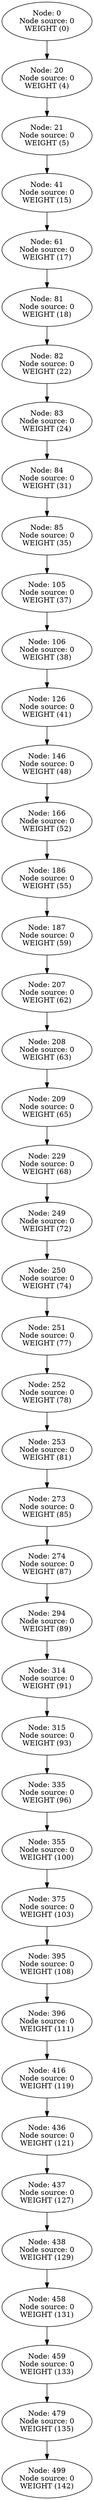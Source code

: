 digraph {
	499 [label="Node: 499
Node source: 0
WEIGHT (142)"]
	479 [label="Node: 479
Node source: 0
WEIGHT (135)"]
	459 [label="Node: 459
Node source: 0
WEIGHT (133)"]
	458 [label="Node: 458
Node source: 0
WEIGHT (131)"]
	438 [label="Node: 438
Node source: 0
WEIGHT (129)"]
	437 [label="Node: 437
Node source: 0
WEIGHT (127)"]
	436 [label="Node: 436
Node source: 0
WEIGHT (121)"]
	416 [label="Node: 416
Node source: 0
WEIGHT (119)"]
	396 [label="Node: 396
Node source: 0
WEIGHT (111)"]
	395 [label="Node: 395
Node source: 0
WEIGHT (108)"]
	375 [label="Node: 375
Node source: 0
WEIGHT (103)"]
	355 [label="Node: 355
Node source: 0
WEIGHT (100)"]
	335 [label="Node: 335
Node source: 0
WEIGHT (96)"]
	315 [label="Node: 315
Node source: 0
WEIGHT (93)"]
	314 [label="Node: 314
Node source: 0
WEIGHT (91)"]
	294 [label="Node: 294
Node source: 0
WEIGHT (89)"]
	274 [label="Node: 274
Node source: 0
WEIGHT (87)"]
	273 [label="Node: 273
Node source: 0
WEIGHT (85)"]
	253 [label="Node: 253
Node source: 0
WEIGHT (81)"]
	252 [label="Node: 252
Node source: 0
WEIGHT (78)"]
	251 [label="Node: 251
Node source: 0
WEIGHT (77)"]
	250 [label="Node: 250
Node source: 0
WEIGHT (74)"]
	249 [label="Node: 249
Node source: 0
WEIGHT (72)"]
	229 [label="Node: 229
Node source: 0
WEIGHT (68)"]
	209 [label="Node: 209
Node source: 0
WEIGHT (65)"]
	208 [label="Node: 208
Node source: 0
WEIGHT (63)"]
	207 [label="Node: 207
Node source: 0
WEIGHT (62)"]
	187 [label="Node: 187
Node source: 0
WEIGHT (59)"]
	186 [label="Node: 186
Node source: 0
WEIGHT (55)"]
	166 [label="Node: 166
Node source: 0
WEIGHT (52)"]
	146 [label="Node: 146
Node source: 0
WEIGHT (48)"]
	126 [label="Node: 126
Node source: 0
WEIGHT (41)"]
	106 [label="Node: 106
Node source: 0
WEIGHT (38)"]
	105 [label="Node: 105
Node source: 0
WEIGHT (37)"]
	85 [label="Node: 85
Node source: 0
WEIGHT (35)"]
	84 [label="Node: 84
Node source: 0
WEIGHT (31)"]
	83 [label="Node: 83
Node source: 0
WEIGHT (24)"]
	82 [label="Node: 82
Node source: 0
WEIGHT (22)"]
	81 [label="Node: 81
Node source: 0
WEIGHT (18)"]
	61 [label="Node: 61
Node source: 0
WEIGHT (17)"]
	41 [label="Node: 41
Node source: 0
WEIGHT (15)"]
	21 [label="Node: 21
Node source: 0
WEIGHT (5)"]
	20 [label="Node: 20
Node source: 0
WEIGHT (4)"]
	0 [label="Node: 0
Node source: 0
WEIGHT (0)"]
	479 -> 499
	459 -> 479
	458 -> 459
	438 -> 458
	437 -> 438
	436 -> 437
	416 -> 436
	396 -> 416
	395 -> 396
	375 -> 395
	355 -> 375
	335 -> 355
	315 -> 335
	314 -> 315
	294 -> 314
	274 -> 294
	273 -> 274
	253 -> 273
	252 -> 253
	251 -> 252
	250 -> 251
	249 -> 250
	229 -> 249
	209 -> 229
	208 -> 209
	207 -> 208
	187 -> 207
	186 -> 187
	166 -> 186
	146 -> 166
	126 -> 146
	106 -> 126
	105 -> 106
	85 -> 105
	84 -> 85
	83 -> 84
	82 -> 83
	81 -> 82
	61 -> 81
	41 -> 61
	21 -> 41
	20 -> 21
	0 -> 20
}
